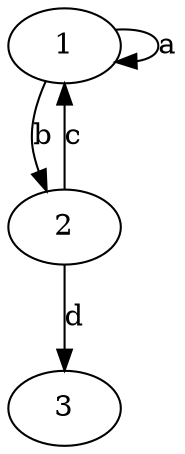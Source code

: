 digraph Cycle
{
    start = 1;
    final = 3;

    1 -> 1 [label = "a"];
    1 -> 2 [label = "b"];
    2 -> 1 [label = "c"];
    2 -> 3 [label = "d"];
}